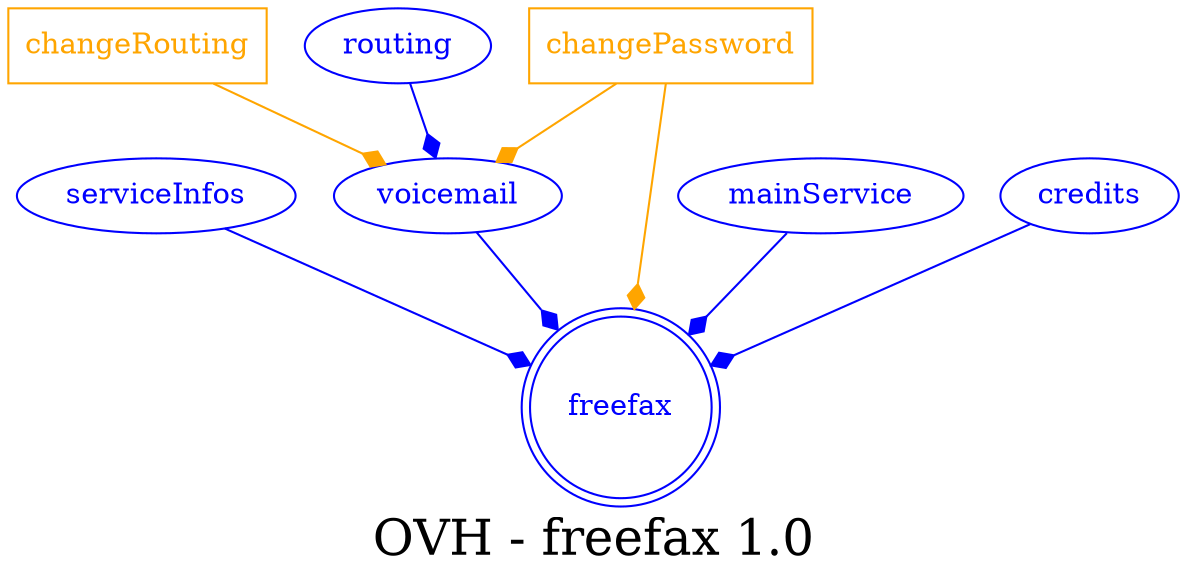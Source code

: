 digraph LexiconGraph {
graph[label="OVH - freefax 1.0", fontsize=24]
splines=true
"freefax" [color=blue, fontcolor=blue, shape=doublecircle]
"serviceInfos" -> "freefax" [color=blue, fontcolor=blue, arrowhead=diamond, arrowtail=none]
"serviceInfos" [color=blue, fontcolor=blue, shape=ellipse]
"voicemail" -> "freefax" [color=blue, fontcolor=blue, arrowhead=diamond, arrowtail=none]
"voicemail" [color=blue, fontcolor=blue, shape=ellipse]
"changeRouting" [color=orange, fontcolor=orange, shape=box]
"changeRouting" -> "voicemail" [color=orange, fontcolor=orange, arrowhead=diamond, arrowtail=none]
"changePassword" [color=orange, fontcolor=orange, shape=box]
"changePassword" -> "voicemail" [color=orange, fontcolor=orange, arrowhead=diamond, arrowtail=none]
"routing" -> "voicemail" [color=blue, fontcolor=blue, arrowhead=diamond, arrowtail=none]
"routing" [color=blue, fontcolor=blue, shape=ellipse]
"changePassword" -> "freefax" [color=orange, fontcolor=orange, arrowhead=diamond, arrowtail=none]
"mainService" -> "freefax" [color=blue, fontcolor=blue, arrowhead=diamond, arrowtail=none]
"mainService" [color=blue, fontcolor=blue, shape=ellipse]
"credits" -> "freefax" [color=blue, fontcolor=blue, arrowhead=diamond, arrowtail=none]
"credits" [color=blue, fontcolor=blue, shape=ellipse]
}
